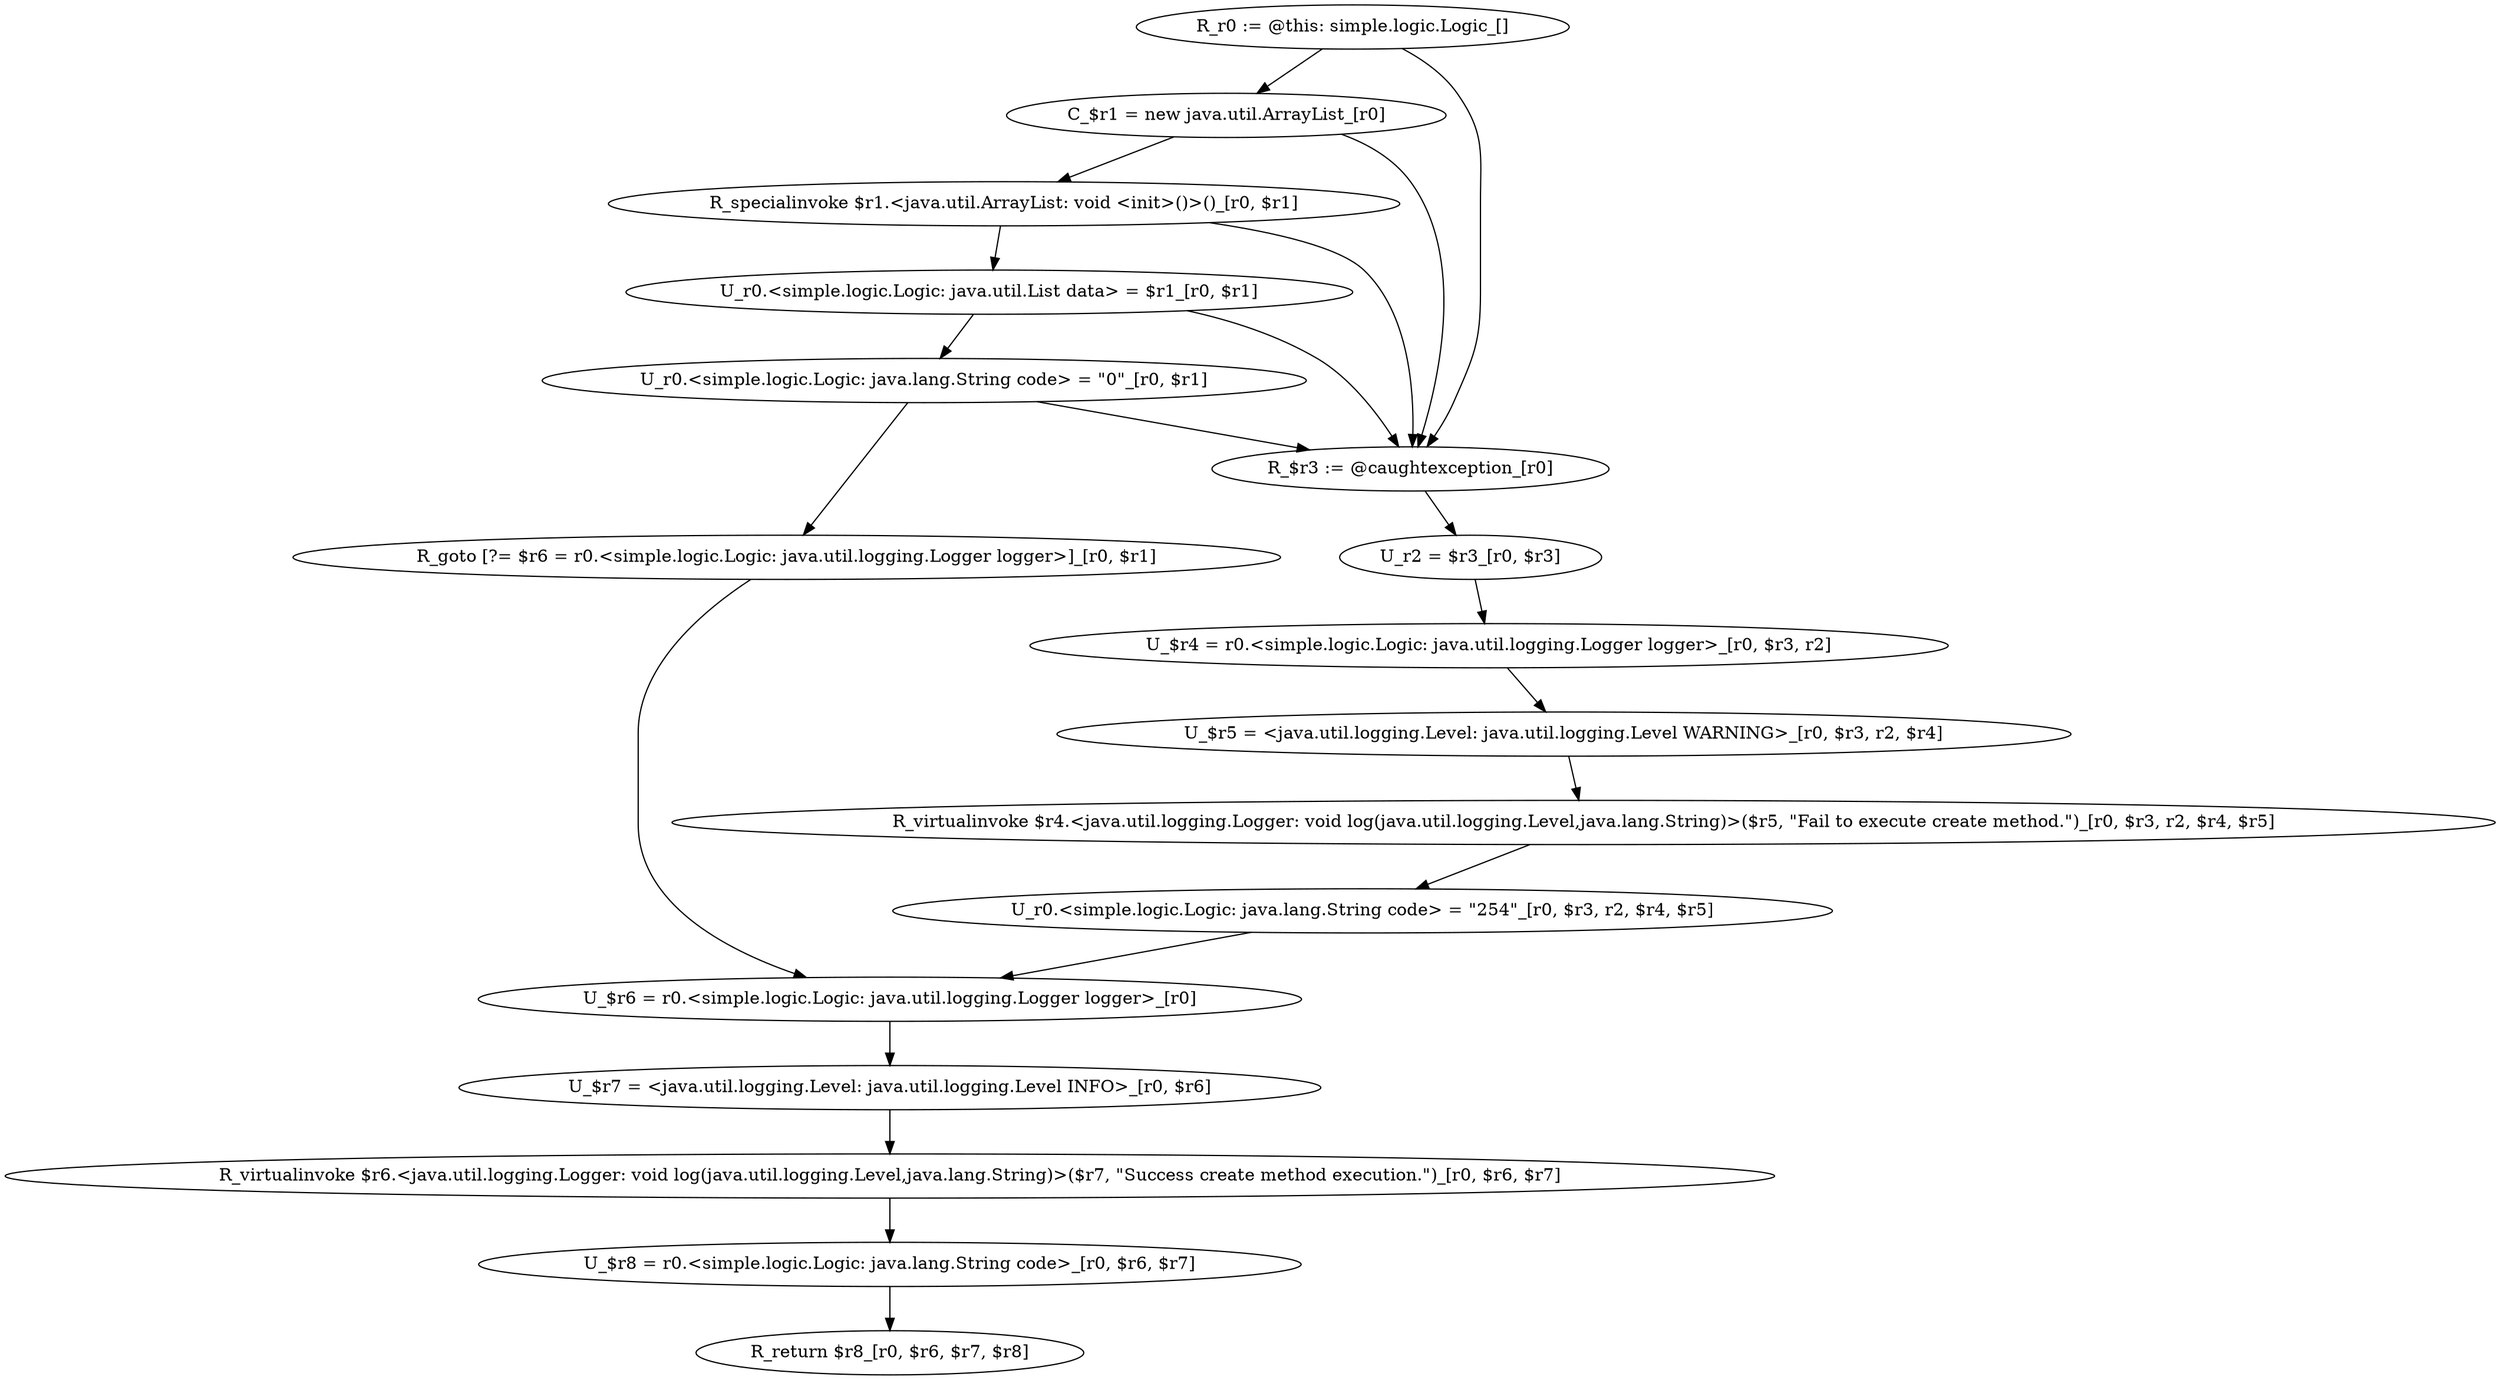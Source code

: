 digraph "Control_Flow_Graph" {
    "R_r0 := @this: simple.logic.Logic_[]"
    "C_$r1 = new java.util.ArrayList_[r0]"
    "R_r0 := @this: simple.logic.Logic_[]"->"C_$r1 = new java.util.ArrayList_[r0]";
    "R_$r3 := @caughtexception_[r0]"
    "R_r0 := @this: simple.logic.Logic_[]"->"R_$r3 := @caughtexception_[r0]";
    "R_specialinvoke $r1.<java.util.ArrayList: void <init>()>()_[r0, $r1]"
    "C_$r1 = new java.util.ArrayList_[r0]"->"R_specialinvoke $r1.<java.util.ArrayList: void <init>()>()_[r0, $r1]";
    "C_$r1 = new java.util.ArrayList_[r0]"->"R_$r3 := @caughtexception_[r0]";
    "U_r0.<simple.logic.Logic: java.util.List data> = $r1_[r0, $r1]"
    "R_specialinvoke $r1.<java.util.ArrayList: void <init>()>()_[r0, $r1]"->"U_r0.<simple.logic.Logic: java.util.List data> = $r1_[r0, $r1]";
    "R_specialinvoke $r1.<java.util.ArrayList: void <init>()>()_[r0, $r1]"->"R_$r3 := @caughtexception_[r0]";
    "U_r0.<simple.logic.Logic: java.lang.String code> = \"0\"_[r0, $r1]"
    "U_r0.<simple.logic.Logic: java.util.List data> = $r1_[r0, $r1]"->"U_r0.<simple.logic.Logic: java.lang.String code> = \"0\"_[r0, $r1]";
    "U_r0.<simple.logic.Logic: java.util.List data> = $r1_[r0, $r1]"->"R_$r3 := @caughtexception_[r0]";
    "R_goto [?= $r6 = r0.<simple.logic.Logic: java.util.logging.Logger logger>]_[r0, $r1]"
    "U_r0.<simple.logic.Logic: java.lang.String code> = \"0\"_[r0, $r1]"->"R_goto [?= $r6 = r0.<simple.logic.Logic: java.util.logging.Logger logger>]_[r0, $r1]";
    "U_r0.<simple.logic.Logic: java.lang.String code> = \"0\"_[r0, $r1]"->"R_$r3 := @caughtexception_[r0]";
    "U_$r6 = r0.<simple.logic.Logic: java.util.logging.Logger logger>_[r0]"
    "R_goto [?= $r6 = r0.<simple.logic.Logic: java.util.logging.Logger logger>]_[r0, $r1]"->"U_$r6 = r0.<simple.logic.Logic: java.util.logging.Logger logger>_[r0]";
    "U_r2 = $r3_[r0, $r3]"
    "R_$r3 := @caughtexception_[r0]"->"U_r2 = $r3_[r0, $r3]";
    "U_$r4 = r0.<simple.logic.Logic: java.util.logging.Logger logger>_[r0, $r3, r2]"
    "U_r2 = $r3_[r0, $r3]"->"U_$r4 = r0.<simple.logic.Logic: java.util.logging.Logger logger>_[r0, $r3, r2]";
    "U_$r5 = <java.util.logging.Level: java.util.logging.Level WARNING>_[r0, $r3, r2, $r4]"
    "U_$r4 = r0.<simple.logic.Logic: java.util.logging.Logger logger>_[r0, $r3, r2]"->"U_$r5 = <java.util.logging.Level: java.util.logging.Level WARNING>_[r0, $r3, r2, $r4]";
    "R_virtualinvoke $r4.<java.util.logging.Logger: void log(java.util.logging.Level,java.lang.String)>($r5, \"Fail to execute create method.\")_[r0, $r3, r2, $r4, $r5]"
    "U_$r5 = <java.util.logging.Level: java.util.logging.Level WARNING>_[r0, $r3, r2, $r4]"->"R_virtualinvoke $r4.<java.util.logging.Logger: void log(java.util.logging.Level,java.lang.String)>($r5, \"Fail to execute create method.\")_[r0, $r3, r2, $r4, $r5]";
    "U_r0.<simple.logic.Logic: java.lang.String code> = \"254\"_[r0, $r3, r2, $r4, $r5]"
    "R_virtualinvoke $r4.<java.util.logging.Logger: void log(java.util.logging.Level,java.lang.String)>($r5, \"Fail to execute create method.\")_[r0, $r3, r2, $r4, $r5]"->"U_r0.<simple.logic.Logic: java.lang.String code> = \"254\"_[r0, $r3, r2, $r4, $r5]";
    "U_r0.<simple.logic.Logic: java.lang.String code> = \"254\"_[r0, $r3, r2, $r4, $r5]"->"U_$r6 = r0.<simple.logic.Logic: java.util.logging.Logger logger>_[r0]";
    "U_$r7 = <java.util.logging.Level: java.util.logging.Level INFO>_[r0, $r6]"
    "U_$r6 = r0.<simple.logic.Logic: java.util.logging.Logger logger>_[r0]"->"U_$r7 = <java.util.logging.Level: java.util.logging.Level INFO>_[r0, $r6]";
    "R_virtualinvoke $r6.<java.util.logging.Logger: void log(java.util.logging.Level,java.lang.String)>($r7, \"Success create method execution.\")_[r0, $r6, $r7]"
    "U_$r7 = <java.util.logging.Level: java.util.logging.Level INFO>_[r0, $r6]"->"R_virtualinvoke $r6.<java.util.logging.Logger: void log(java.util.logging.Level,java.lang.String)>($r7, \"Success create method execution.\")_[r0, $r6, $r7]";
    "U_$r8 = r0.<simple.logic.Logic: java.lang.String code>_[r0, $r6, $r7]"
    "R_virtualinvoke $r6.<java.util.logging.Logger: void log(java.util.logging.Level,java.lang.String)>($r7, \"Success create method execution.\")_[r0, $r6, $r7]"->"U_$r8 = r0.<simple.logic.Logic: java.lang.String code>_[r0, $r6, $r7]";
    "R_return $r8_[r0, $r6, $r7, $r8]"
    "U_$r8 = r0.<simple.logic.Logic: java.lang.String code>_[r0, $r6, $r7]"->"R_return $r8_[r0, $r6, $r7, $r8]";
}
